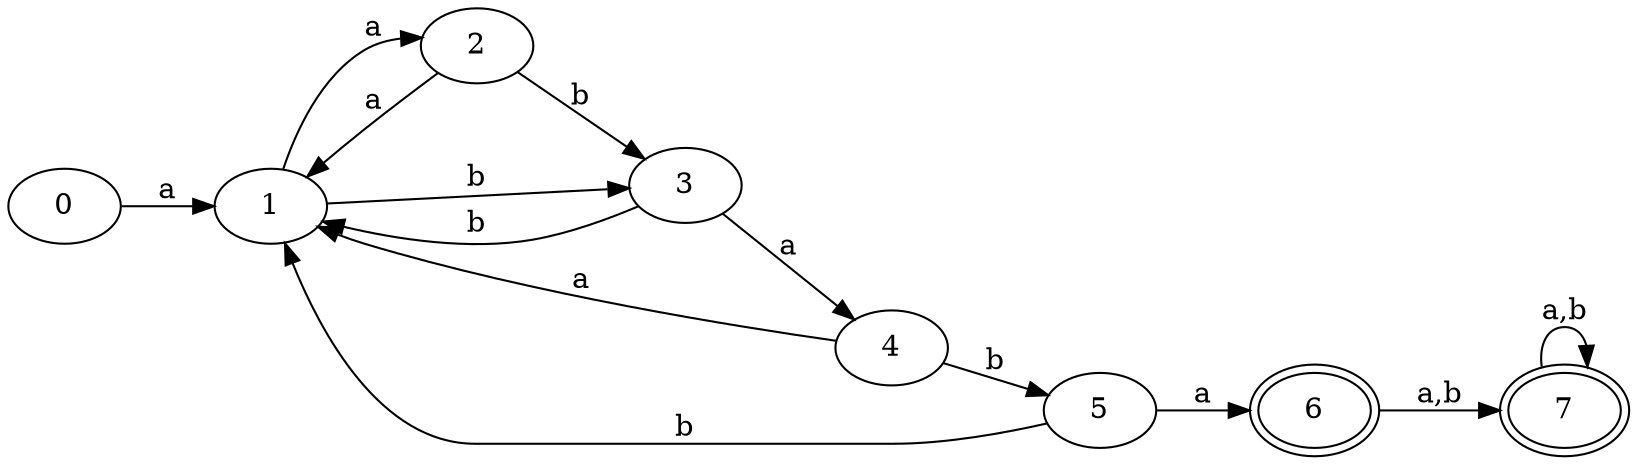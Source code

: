 digraph G {
    layout=dot;
    ordering=out;
    rankdir="LR";


    s0 [label="0"];
    s1 [label="1"];
    s2 [label="2"];
    s3 [label="3"];
    s4 [label="4"];
    s5 [label="5"];
    s6 [label="6", peripheries=2];
    s7 [label="7", peripheries=2];

    s0 -> s1 [label=a]
    s1 -> s2 [label=a]
    s2 -> s1 [label=a]
    s2 -> s3 [label=b]
    s1 -> s3 [label=b]
    s3 -> s4 [label=a]
    s4 -> s5 [label=b]
    s5 -> s6 [label=a]
    s3 -> s1 [label=b]
    s4 -> s1 [label=a]
    s5 -> s1 [label=b]
    s6 -> s7 [label="a,b"]
    s7 -> s7 [label="a,b"]
}
